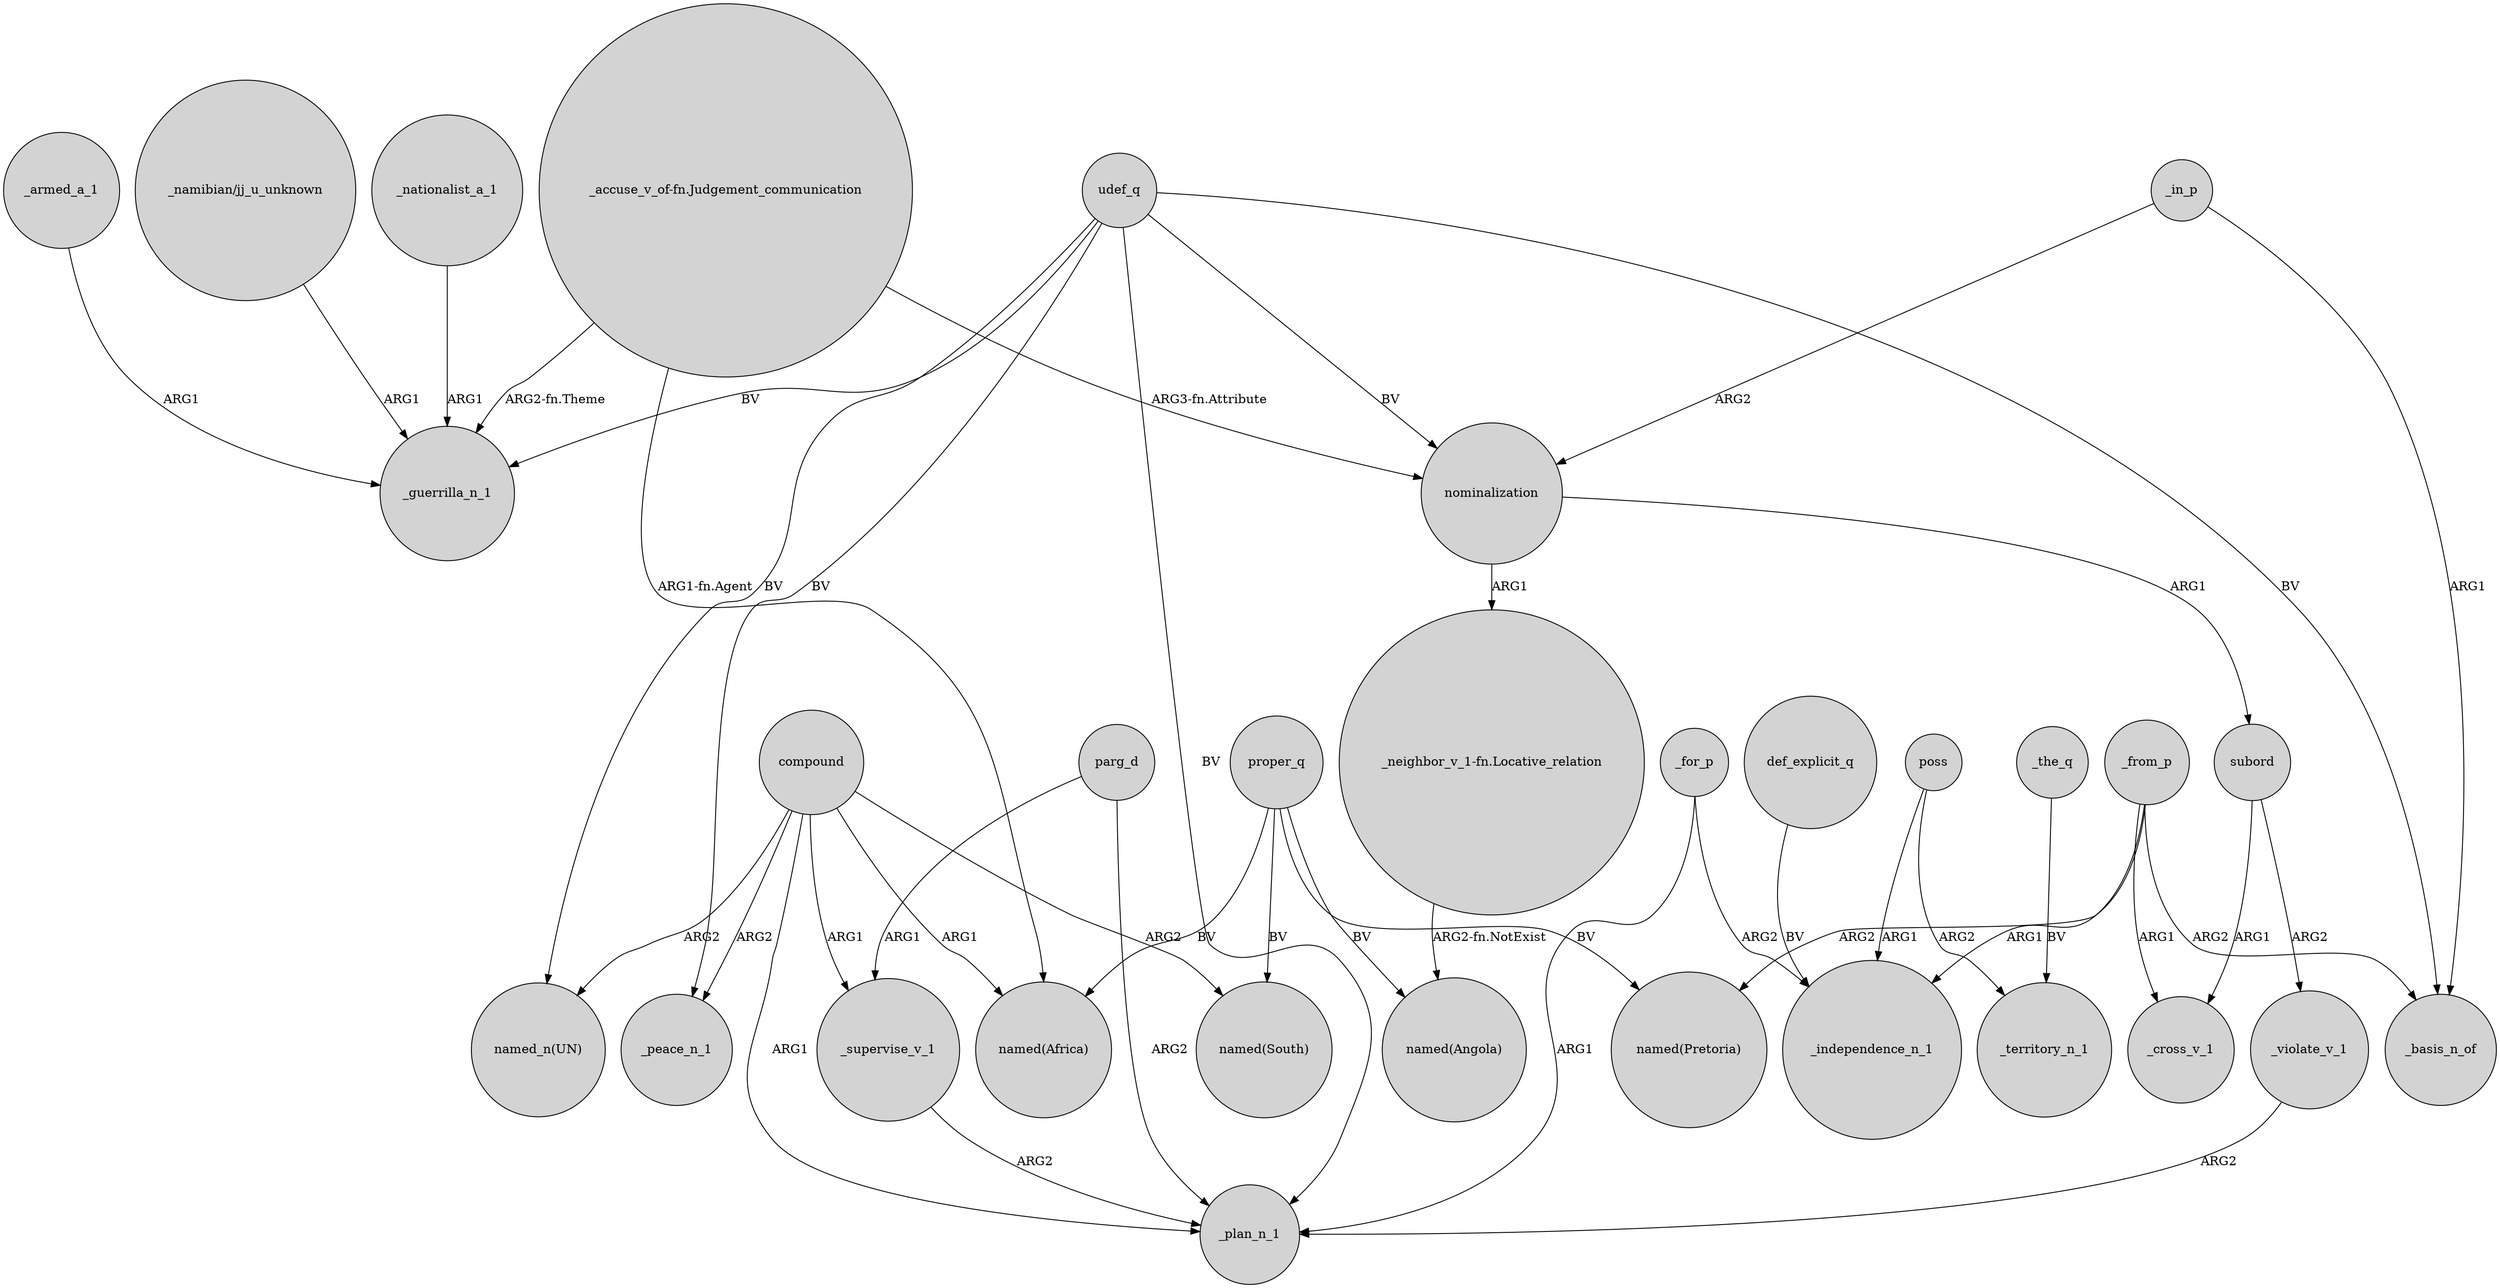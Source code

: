 digraph {
	node [shape=circle style=filled]
	_nationalist_a_1 -> _guerrilla_n_1 [label=ARG1]
	compound -> "named(South)" [label=ARG2]
	proper_q -> "named(Angola)" [label=BV]
	proper_q -> "named(Africa)" [label=BV]
	compound -> _supervise_v_1 [label=ARG1]
	def_explicit_q -> _independence_n_1 [label=BV]
	poss -> _territory_n_1 [label=ARG2]
	udef_q -> _peace_n_1 [label=BV]
	_in_p -> _basis_n_of [label=ARG1]
	"_accuse_v_of-fn.Judgement_communication" -> "named(Africa)" [label="ARG1-fn.Agent"]
	subord -> _violate_v_1 [label=ARG2]
	compound -> "named(Africa)" [label=ARG1]
	_from_p -> "named(Pretoria)" [label=ARG2]
	compound -> _plan_n_1 [label=ARG1]
	parg_d -> _plan_n_1 [label=ARG2]
	_armed_a_1 -> _guerrilla_n_1 [label=ARG1]
	nominalization -> "_neighbor_v_1-fn.Locative_relation" [label=ARG1]
	subord -> _cross_v_1 [label=ARG1]
	udef_q -> "named_n(UN)" [label=BV]
	_for_p -> _plan_n_1 [label=ARG1]
	proper_q -> "named(Pretoria)" [label=BV]
	compound -> _peace_n_1 [label=ARG2]
	_from_p -> _independence_n_1 [label=ARG1]
	compound -> "named_n(UN)" [label=ARG2]
	nominalization -> subord [label=ARG1]
	udef_q -> _plan_n_1 [label=BV]
	"_namibian/jj_u_unknown" -> _guerrilla_n_1 [label=ARG1]
	poss -> _independence_n_1 [label=ARG1]
	_from_p -> _cross_v_1 [label=ARG1]
	_from_p -> _basis_n_of [label=ARG2]
	udef_q -> nominalization [label=BV]
	"_neighbor_v_1-fn.Locative_relation" -> "named(Angola)" [label="ARG2-fn.NotExist"]
	_for_p -> _independence_n_1 [label=ARG2]
	udef_q -> _basis_n_of [label=BV]
	_the_q -> _territory_n_1 [label=BV]
	_violate_v_1 -> _plan_n_1 [label=ARG2]
	"_accuse_v_of-fn.Judgement_communication" -> _guerrilla_n_1 [label="ARG2-fn.Theme"]
	_supervise_v_1 -> _plan_n_1 [label=ARG2]
	_in_p -> nominalization [label=ARG2]
	"_accuse_v_of-fn.Judgement_communication" -> nominalization [label="ARG3-fn.Attribute"]
	parg_d -> _supervise_v_1 [label=ARG1]
	proper_q -> "named(South)" [label=BV]
	udef_q -> _guerrilla_n_1 [label=BV]
}
